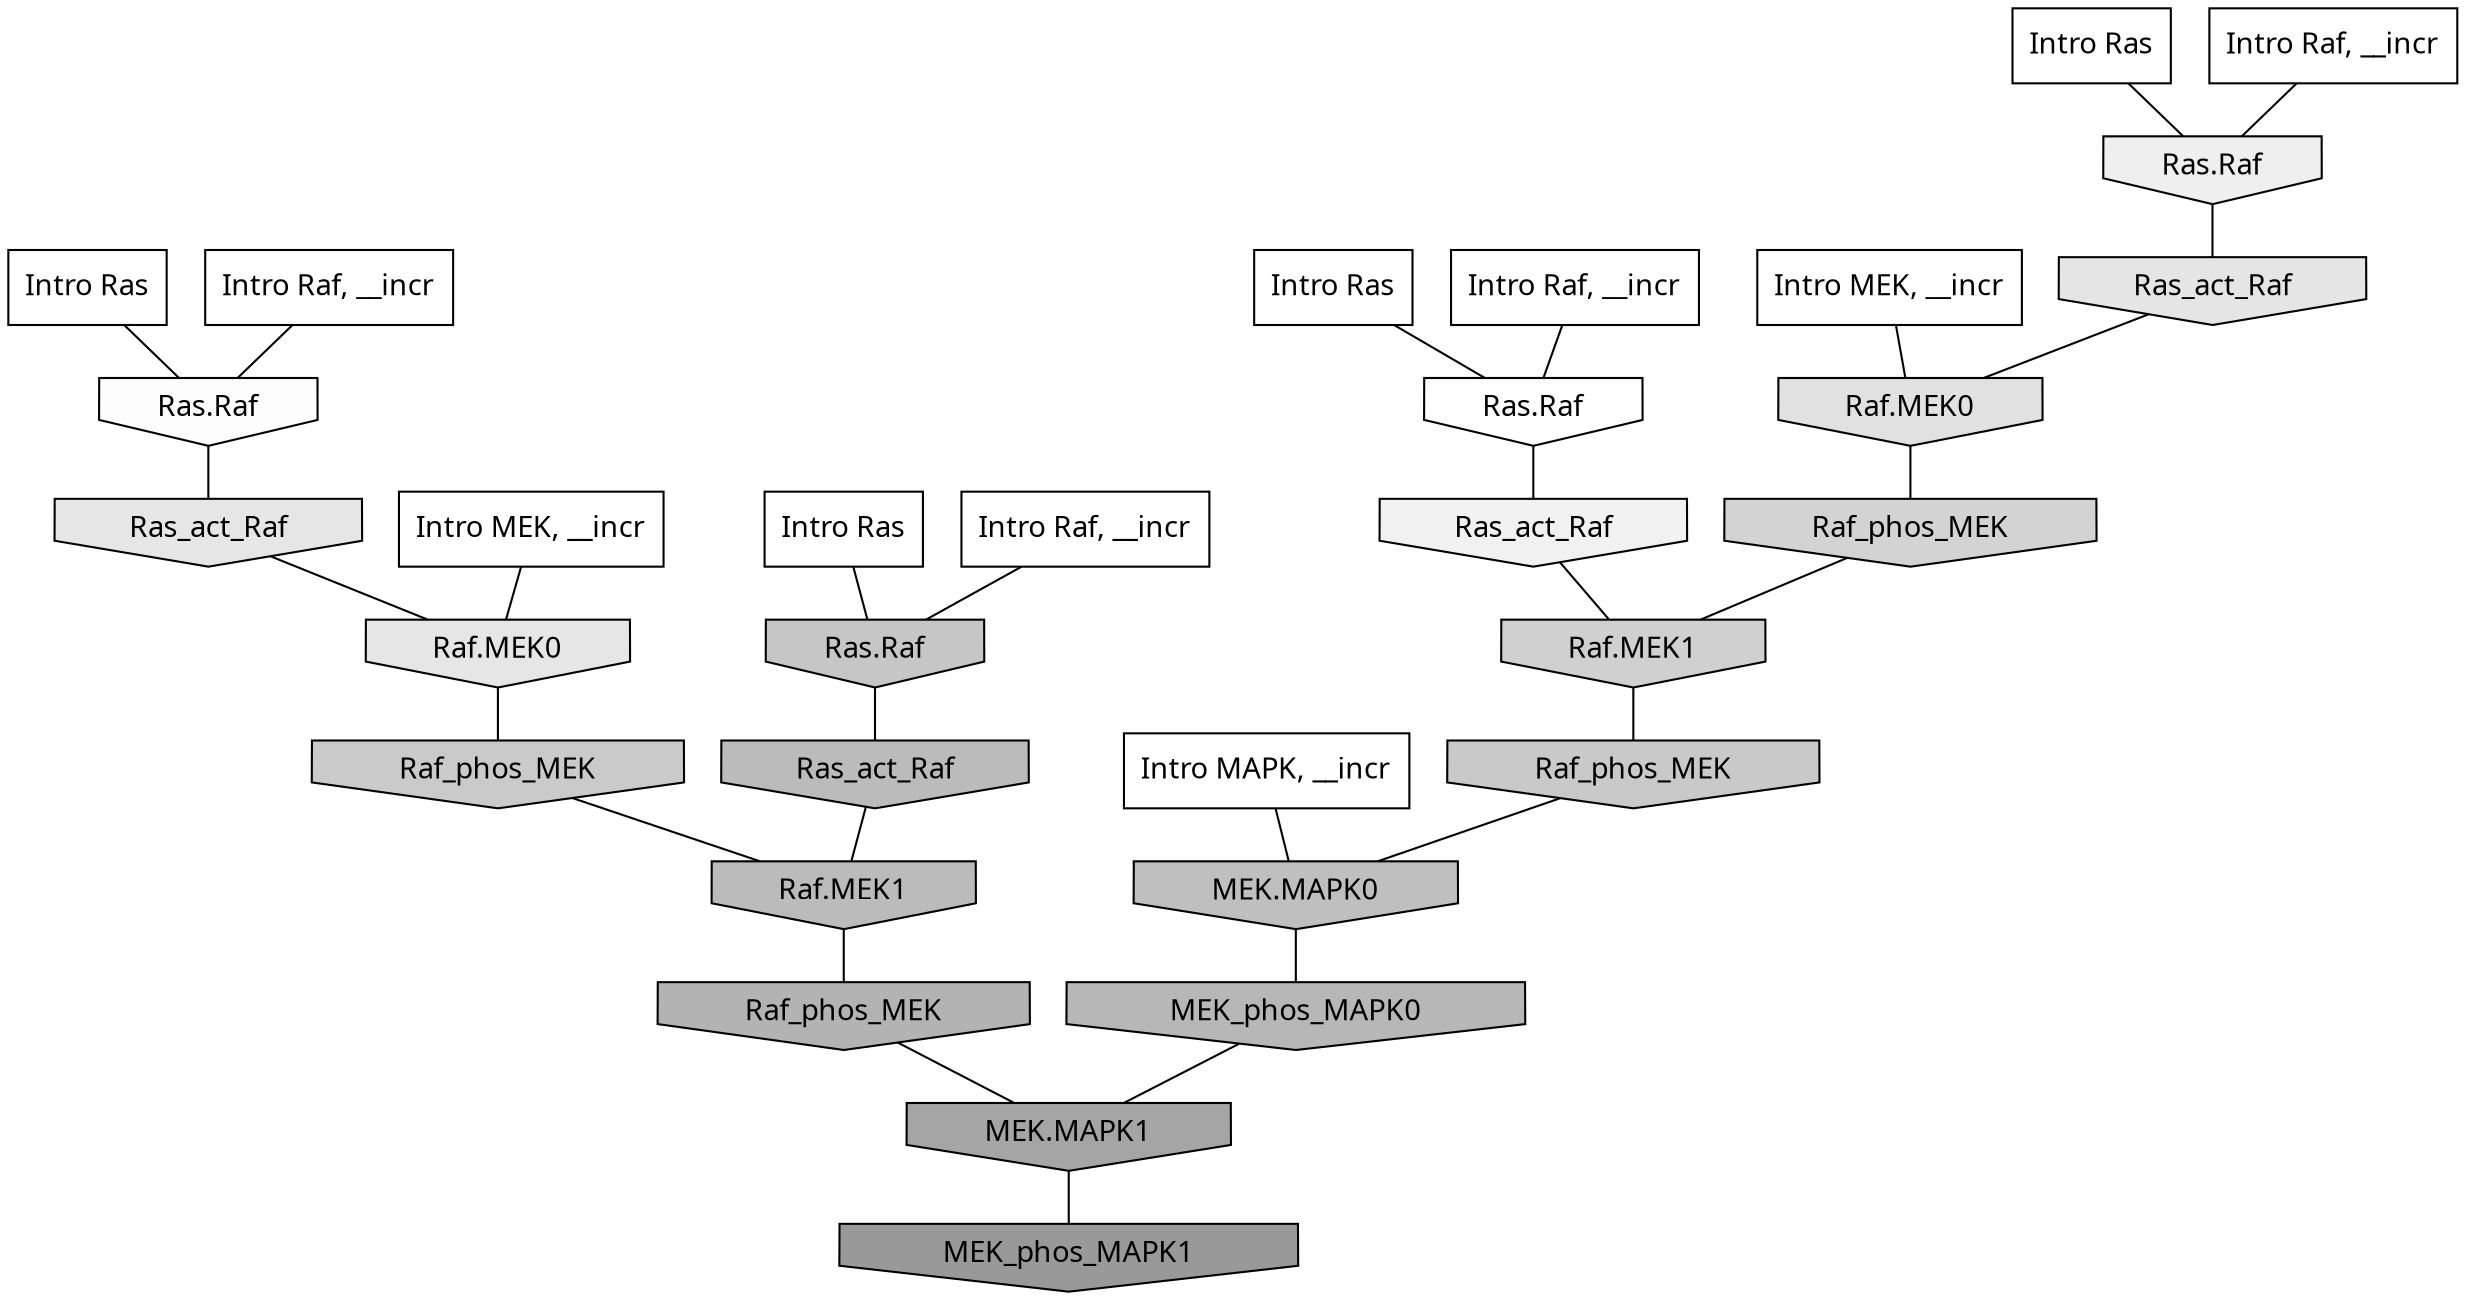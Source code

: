 digraph G{
  rankdir="TB";
  ranksep=0.30;
  node [fontname="CMU Serif"];
  edge [fontname="CMU Serif"];
  
  4 [label="Intro Ras", shape=rectangle, style=filled, fillcolor="0.000 0.000 1.000"]
  
  34 [label="Intro Ras", shape=rectangle, style=filled, fillcolor="0.000 0.000 1.000"]
  
  35 [label="Intro Ras", shape=rectangle, style=filled, fillcolor="0.000 0.000 1.000"]
  
  99 [label="Intro Ras", shape=rectangle, style=filled, fillcolor="0.000 0.000 1.000"]
  
  652 [label="Intro Raf, __incr", shape=rectangle, style=filled, fillcolor="0.000 0.000 1.000"]
  
  849 [label="Intro Raf, __incr", shape=rectangle, style=filled, fillcolor="0.000 0.000 1.000"]
  
  864 [label="Intro Raf, __incr", shape=rectangle, style=filled, fillcolor="0.000 0.000 1.000"]
  
  1007 [label="Intro Raf, __incr", shape=rectangle, style=filled, fillcolor="0.000 0.000 1.000"]
  
  1439 [label="Intro MEK, __incr", shape=rectangle, style=filled, fillcolor="0.000 0.000 1.000"]
  
  2043 [label="Intro MEK, __incr", shape=rectangle, style=filled, fillcolor="0.000 0.000 1.000"]
  
  2706 [label="Intro MAPK, __incr", shape=rectangle, style=filled, fillcolor="0.000 0.000 1.000"]
  
  3282 [label="Ras.Raf", shape=invhouse, style=filled, fillcolor="0.000 0.000 1.000"]
  
  3374 [label="Ras.Raf", shape=invhouse, style=filled, fillcolor="0.000 0.000 0.990"]
  
  3793 [label="Ras_act_Raf", shape=invhouse, style=filled, fillcolor="0.000 0.000 0.944"]
  
  3921 [label="Ras.Raf", shape=invhouse, style=filled, fillcolor="0.000 0.000 0.936"]
  
  4494 [label="Ras_act_Raf", shape=invhouse, style=filled, fillcolor="0.000 0.000 0.902"]
  
  4496 [label="Raf.MEK0", shape=invhouse, style=filled, fillcolor="0.000 0.000 0.902"]
  
  4558 [label="Ras_act_Raf", shape=invhouse, style=filled, fillcolor="0.000 0.000 0.897"]
  
  4866 [label="Raf.MEK0", shape=invhouse, style=filled, fillcolor="0.000 0.000 0.881"]
  
  5955 [label="Raf_phos_MEK", shape=invhouse, style=filled, fillcolor="0.000 0.000 0.825"]
  
  6169 [label="Raf.MEK1", shape=invhouse, style=filled, fillcolor="0.000 0.000 0.813"]
  
  6764 [label="Raf_phos_MEK", shape=invhouse, style=filled, fillcolor="0.000 0.000 0.791"]
  
  6896 [label="Raf_phos_MEK", shape=invhouse, style=filled, fillcolor="0.000 0.000 0.787"]
  
  7284 [label="Ras.Raf", shape=invhouse, style=filled, fillcolor="0.000 0.000 0.776"]
  
  8224 [label="MEK.MAPK0", shape=invhouse, style=filled, fillcolor="0.000 0.000 0.750"]
  
  8788 [label="Ras_act_Raf", shape=invhouse, style=filled, fillcolor="0.000 0.000 0.734"]
  
  8790 [label="Raf.MEK1", shape=invhouse, style=filled, fillcolor="0.000 0.000 0.734"]
  
  9494 [label="MEK_phos_MAPK0", shape=invhouse, style=filled, fillcolor="0.000 0.000 0.717"]
  
  10200 [label="Raf_phos_MEK", shape=invhouse, style=filled, fillcolor="0.000 0.000 0.703"]
  
  13597 [label="MEK.MAPK1", shape=invhouse, style=filled, fillcolor="0.000 0.000 0.648"]
  
  16659 [label="MEK_phos_MAPK1", shape=invhouse, style=filled, fillcolor="0.000 0.000 0.600"]
  
  
  13597 -> 16659 [dir=none, color="0.000 0.000 0.000"] 
  10200 -> 13597 [dir=none, color="0.000 0.000 0.000"] 
  9494 -> 13597 [dir=none, color="0.000 0.000 0.000"] 
  8790 -> 10200 [dir=none, color="0.000 0.000 0.000"] 
  8788 -> 8790 [dir=none, color="0.000 0.000 0.000"] 
  8224 -> 9494 [dir=none, color="0.000 0.000 0.000"] 
  7284 -> 8788 [dir=none, color="0.000 0.000 0.000"] 
  6896 -> 8224 [dir=none, color="0.000 0.000 0.000"] 
  6764 -> 8790 [dir=none, color="0.000 0.000 0.000"] 
  6169 -> 6896 [dir=none, color="0.000 0.000 0.000"] 
  5955 -> 6169 [dir=none, color="0.000 0.000 0.000"] 
  4866 -> 5955 [dir=none, color="0.000 0.000 0.000"] 
  4558 -> 4866 [dir=none, color="0.000 0.000 0.000"] 
  4496 -> 6764 [dir=none, color="0.000 0.000 0.000"] 
  4494 -> 4496 [dir=none, color="0.000 0.000 0.000"] 
  3921 -> 4558 [dir=none, color="0.000 0.000 0.000"] 
  3793 -> 6169 [dir=none, color="0.000 0.000 0.000"] 
  3374 -> 4494 [dir=none, color="0.000 0.000 0.000"] 
  3282 -> 3793 [dir=none, color="0.000 0.000 0.000"] 
  2706 -> 8224 [dir=none, color="0.000 0.000 0.000"] 
  2043 -> 4496 [dir=none, color="0.000 0.000 0.000"] 
  1439 -> 4866 [dir=none, color="0.000 0.000 0.000"] 
  1007 -> 3282 [dir=none, color="0.000 0.000 0.000"] 
  864 -> 3374 [dir=none, color="0.000 0.000 0.000"] 
  849 -> 7284 [dir=none, color="0.000 0.000 0.000"] 
  652 -> 3921 [dir=none, color="0.000 0.000 0.000"] 
  99 -> 3921 [dir=none, color="0.000 0.000 0.000"] 
  35 -> 7284 [dir=none, color="0.000 0.000 0.000"] 
  34 -> 3282 [dir=none, color="0.000 0.000 0.000"] 
  4 -> 3374 [dir=none, color="0.000 0.000 0.000"] 
  
  }
